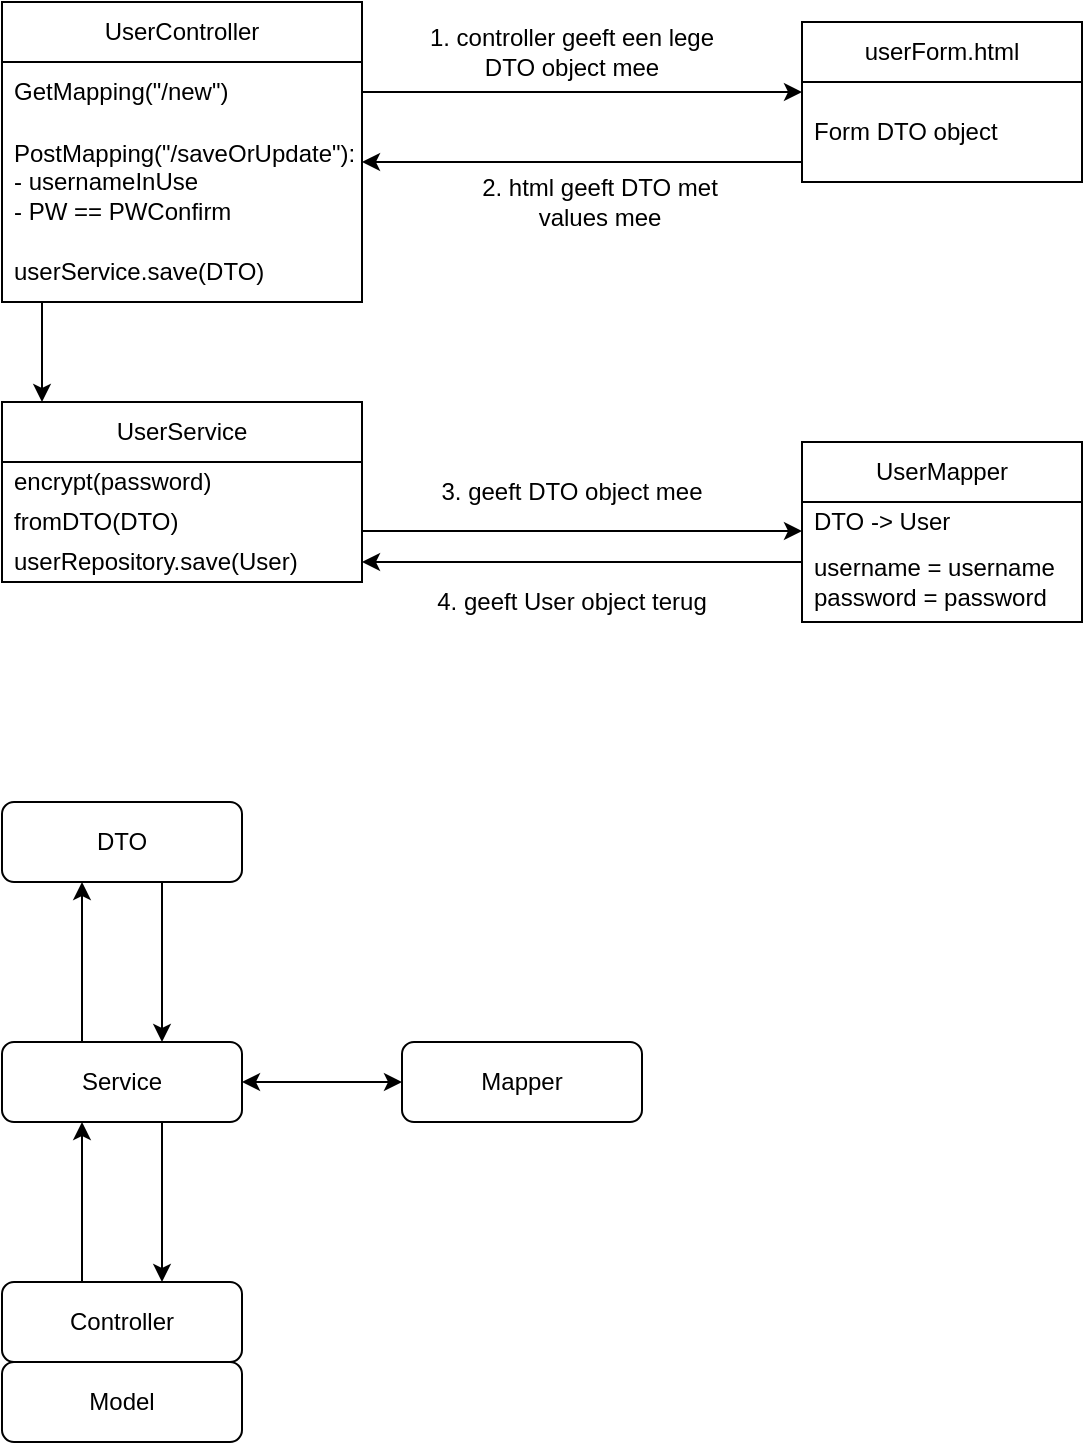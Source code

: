 <mxfile version="27.1.6">
  <diagram name="Pagina-1" id="CONsrEga4MhHRmRTT-QB">
    <mxGraphModel dx="659" dy="484" grid="1" gridSize="10" guides="1" tooltips="1" connect="1" arrows="1" fold="1" page="1" pageScale="1" pageWidth="827" pageHeight="1169" math="0" shadow="0">
      <root>
        <mxCell id="0" />
        <mxCell id="1" parent="0" />
        <mxCell id="LdfANYweTJ6tEkpWnPVy-1" value="UserController" style="swimlane;fontStyle=0;childLayout=stackLayout;horizontal=1;startSize=30;horizontalStack=0;resizeParent=1;resizeParentMax=0;resizeLast=0;collapsible=1;marginBottom=0;whiteSpace=wrap;html=1;" parent="1" vertex="1">
          <mxGeometry x="40" y="80" width="180" height="150" as="geometry" />
        </mxCell>
        <mxCell id="LdfANYweTJ6tEkpWnPVy-3" value="GetMapping(&quot;/new&quot;)" style="text;strokeColor=none;fillColor=none;align=left;verticalAlign=middle;spacingLeft=4;spacingRight=4;overflow=hidden;points=[[0,0.5],[1,0.5]];portConstraint=eastwest;rotatable=0;whiteSpace=wrap;html=1;" parent="LdfANYweTJ6tEkpWnPVy-1" vertex="1">
          <mxGeometry y="30" width="180" height="30" as="geometry" />
        </mxCell>
        <mxCell id="LdfANYweTJ6tEkpWnPVy-24" value="PostMapping(&quot;/saveOrUpdate&quot;):&lt;div&gt;- usernameInUse&lt;/div&gt;&lt;div&gt;- PW == PWConfirm&lt;/div&gt;" style="text;strokeColor=none;fillColor=none;align=left;verticalAlign=middle;spacingLeft=4;spacingRight=4;overflow=hidden;points=[[0,0.5],[1,0.5]];portConstraint=eastwest;rotatable=0;whiteSpace=wrap;html=1;" parent="LdfANYweTJ6tEkpWnPVy-1" vertex="1">
          <mxGeometry y="60" width="180" height="60" as="geometry" />
        </mxCell>
        <mxCell id="LdfANYweTJ6tEkpWnPVy-30" value="userService.save(DTO)" style="text;strokeColor=none;fillColor=none;align=left;verticalAlign=middle;spacingLeft=4;spacingRight=4;overflow=hidden;points=[[0,0.5],[1,0.5]];portConstraint=eastwest;rotatable=0;whiteSpace=wrap;html=1;" parent="LdfANYweTJ6tEkpWnPVy-1" vertex="1">
          <mxGeometry y="120" width="180" height="30" as="geometry" />
        </mxCell>
        <mxCell id="LdfANYweTJ6tEkpWnPVy-5" value="userForm.html" style="swimlane;fontStyle=0;childLayout=stackLayout;horizontal=1;startSize=30;horizontalStack=0;resizeParent=1;resizeParentMax=0;resizeLast=0;collapsible=1;marginBottom=0;whiteSpace=wrap;html=1;" parent="1" vertex="1">
          <mxGeometry x="440" y="90" width="140" height="80" as="geometry" />
        </mxCell>
        <mxCell id="LdfANYweTJ6tEkpWnPVy-6" value="Form DTO object" style="text;strokeColor=none;fillColor=none;align=left;verticalAlign=middle;spacingLeft=4;spacingRight=4;overflow=hidden;points=[[0,0.5],[1,0.5]];portConstraint=eastwest;rotatable=0;whiteSpace=wrap;html=1;" parent="LdfANYweTJ6tEkpWnPVy-5" vertex="1">
          <mxGeometry y="30" width="140" height="50" as="geometry" />
        </mxCell>
        <mxCell id="LdfANYweTJ6tEkpWnPVy-11" value="UserService" style="swimlane;fontStyle=0;childLayout=stackLayout;horizontal=1;startSize=30;horizontalStack=0;resizeParent=1;resizeParentMax=0;resizeLast=0;collapsible=1;marginBottom=0;whiteSpace=wrap;html=1;" parent="1" vertex="1">
          <mxGeometry x="40" y="280" width="180" height="90" as="geometry" />
        </mxCell>
        <mxCell id="LdfANYweTJ6tEkpWnPVy-35" value="encrypt(password)" style="text;strokeColor=none;fillColor=none;align=left;verticalAlign=middle;spacingLeft=4;spacingRight=4;overflow=hidden;points=[[0,0.5],[1,0.5]];portConstraint=eastwest;rotatable=0;whiteSpace=wrap;html=1;" parent="LdfANYweTJ6tEkpWnPVy-11" vertex="1">
          <mxGeometry y="30" width="180" height="20" as="geometry" />
        </mxCell>
        <mxCell id="LdfANYweTJ6tEkpWnPVy-14" value="fromDTO(DTO)" style="text;strokeColor=none;fillColor=none;align=left;verticalAlign=middle;spacingLeft=4;spacingRight=4;overflow=hidden;points=[[0,0.5],[1,0.5]];portConstraint=eastwest;rotatable=0;whiteSpace=wrap;html=1;" parent="LdfANYweTJ6tEkpWnPVy-11" vertex="1">
          <mxGeometry y="50" width="180" height="20" as="geometry" />
        </mxCell>
        <mxCell id="LdfANYweTJ6tEkpWnPVy-16" value="userRepository.save(User)" style="text;strokeColor=none;fillColor=none;align=left;verticalAlign=middle;spacingLeft=4;spacingRight=4;overflow=hidden;points=[[0,0.5],[1,0.5]];portConstraint=eastwest;rotatable=0;whiteSpace=wrap;html=1;" parent="LdfANYweTJ6tEkpWnPVy-11" vertex="1">
          <mxGeometry y="70" width="180" height="20" as="geometry" />
        </mxCell>
        <mxCell id="LdfANYweTJ6tEkpWnPVy-17" value="" style="endArrow=classic;html=1;rounded=0;" parent="1" edge="1">
          <mxGeometry width="50" height="50" relative="1" as="geometry">
            <mxPoint x="220" y="125" as="sourcePoint" />
            <mxPoint x="440" y="125" as="targetPoint" />
          </mxGeometry>
        </mxCell>
        <mxCell id="LdfANYweTJ6tEkpWnPVy-19" value="1. controller geeft een lege DTO object mee" style="text;html=1;align=center;verticalAlign=middle;whiteSpace=wrap;rounded=0;" parent="1" vertex="1">
          <mxGeometry x="250" y="85" width="150" height="40" as="geometry" />
        </mxCell>
        <mxCell id="LdfANYweTJ6tEkpWnPVy-20" value="" style="endArrow=classic;html=1;rounded=0;" parent="1" edge="1">
          <mxGeometry width="50" height="50" relative="1" as="geometry">
            <mxPoint x="440" y="160" as="sourcePoint" />
            <mxPoint x="220" y="160" as="targetPoint" />
          </mxGeometry>
        </mxCell>
        <mxCell id="LdfANYweTJ6tEkpWnPVy-22" value="2. html geeft DTO met values mee" style="text;html=1;align=center;verticalAlign=middle;whiteSpace=wrap;rounded=0;" parent="1" vertex="1">
          <mxGeometry x="264" y="160" width="150" height="40" as="geometry" />
        </mxCell>
        <mxCell id="LdfANYweTJ6tEkpWnPVy-23" value="" style="endArrow=classic;html=1;rounded=0;" parent="1" edge="1">
          <mxGeometry width="50" height="50" relative="1" as="geometry">
            <mxPoint x="60" y="230" as="sourcePoint" />
            <mxPoint x="60" y="280" as="targetPoint" />
          </mxGeometry>
        </mxCell>
        <mxCell id="LdfANYweTJ6tEkpWnPVy-31" value="UserMapper" style="swimlane;fontStyle=0;childLayout=stackLayout;horizontal=1;startSize=30;horizontalStack=0;resizeParent=1;resizeParentMax=0;resizeLast=0;collapsible=1;marginBottom=0;whiteSpace=wrap;html=1;" parent="1" vertex="1">
          <mxGeometry x="440" y="300" width="140" height="90" as="geometry" />
        </mxCell>
        <mxCell id="LdfANYweTJ6tEkpWnPVy-32" value="DTO -&amp;gt; User" style="text;strokeColor=none;fillColor=none;align=left;verticalAlign=middle;spacingLeft=4;spacingRight=4;overflow=hidden;points=[[0,0.5],[1,0.5]];portConstraint=eastwest;rotatable=0;whiteSpace=wrap;html=1;" parent="LdfANYweTJ6tEkpWnPVy-31" vertex="1">
          <mxGeometry y="30" width="140" height="20" as="geometry" />
        </mxCell>
        <mxCell id="LdfANYweTJ6tEkpWnPVy-34" value="username = username&lt;div&gt;password = password&lt;/div&gt;" style="text;strokeColor=none;fillColor=none;align=left;verticalAlign=middle;spacingLeft=4;spacingRight=4;overflow=hidden;points=[[0,0.5],[1,0.5]];portConstraint=eastwest;rotatable=0;whiteSpace=wrap;html=1;" parent="LdfANYweTJ6tEkpWnPVy-31" vertex="1">
          <mxGeometry y="50" width="140" height="40" as="geometry" />
        </mxCell>
        <mxCell id="LdfANYweTJ6tEkpWnPVy-38" value="" style="endArrow=classic;html=1;rounded=0;" parent="1" edge="1">
          <mxGeometry width="50" height="50" relative="1" as="geometry">
            <mxPoint x="220" y="344.5" as="sourcePoint" />
            <mxPoint x="440" y="344.5" as="targetPoint" />
          </mxGeometry>
        </mxCell>
        <mxCell id="LdfANYweTJ6tEkpWnPVy-39" value="3. geeft DTO object mee" style="text;html=1;align=center;verticalAlign=middle;whiteSpace=wrap;rounded=0;" parent="1" vertex="1">
          <mxGeometry x="250" y="304.5" width="150" height="40" as="geometry" />
        </mxCell>
        <mxCell id="LdfANYweTJ6tEkpWnPVy-40" value="" style="endArrow=classic;html=1;rounded=0;" parent="1" edge="1">
          <mxGeometry width="50" height="50" relative="1" as="geometry">
            <mxPoint x="440" y="360" as="sourcePoint" />
            <mxPoint x="220" y="360" as="targetPoint" />
          </mxGeometry>
        </mxCell>
        <mxCell id="LdfANYweTJ6tEkpWnPVy-41" value="4. geeft User object terug" style="text;html=1;align=center;verticalAlign=middle;whiteSpace=wrap;rounded=0;" parent="1" vertex="1">
          <mxGeometry x="250" y="360" width="150" height="40" as="geometry" />
        </mxCell>
        <mxCell id="xUbD9jPjZr5gDSAu7Q2N-2" value="DTO" style="rounded=1;whiteSpace=wrap;html=1;" vertex="1" parent="1">
          <mxGeometry x="40" y="480" width="120" height="40" as="geometry" />
        </mxCell>
        <mxCell id="xUbD9jPjZr5gDSAu7Q2N-4" value="Service" style="rounded=1;whiteSpace=wrap;html=1;" vertex="1" parent="1">
          <mxGeometry x="40" y="600" width="120" height="40" as="geometry" />
        </mxCell>
        <mxCell id="xUbD9jPjZr5gDSAu7Q2N-5" value="Controller" style="rounded=1;whiteSpace=wrap;html=1;" vertex="1" parent="1">
          <mxGeometry x="40" y="720" width="120" height="40" as="geometry" />
        </mxCell>
        <mxCell id="xUbD9jPjZr5gDSAu7Q2N-6" value="Model" style="rounded=1;whiteSpace=wrap;html=1;" vertex="1" parent="1">
          <mxGeometry x="40" y="760" width="120" height="40" as="geometry" />
        </mxCell>
        <mxCell id="xUbD9jPjZr5gDSAu7Q2N-7" value="Mapper" style="rounded=1;whiteSpace=wrap;html=1;" vertex="1" parent="1">
          <mxGeometry x="240" y="600" width="120" height="40" as="geometry" />
        </mxCell>
        <mxCell id="xUbD9jPjZr5gDSAu7Q2N-8" value="" style="endArrow=classic;html=1;rounded=0;" edge="1" parent="1">
          <mxGeometry width="50" height="50" relative="1" as="geometry">
            <mxPoint x="80" y="600" as="sourcePoint" />
            <mxPoint x="80" y="520" as="targetPoint" />
          </mxGeometry>
        </mxCell>
        <mxCell id="xUbD9jPjZr5gDSAu7Q2N-9" value="" style="endArrow=classic;html=1;rounded=0;" edge="1" parent="1">
          <mxGeometry width="50" height="50" relative="1" as="geometry">
            <mxPoint x="80" y="720" as="sourcePoint" />
            <mxPoint x="80" y="640" as="targetPoint" />
          </mxGeometry>
        </mxCell>
        <mxCell id="xUbD9jPjZr5gDSAu7Q2N-10" value="" style="endArrow=classic;html=1;rounded=0;" edge="1" parent="1">
          <mxGeometry width="50" height="50" relative="1" as="geometry">
            <mxPoint x="120" y="520" as="sourcePoint" />
            <mxPoint x="120" y="600" as="targetPoint" />
          </mxGeometry>
        </mxCell>
        <mxCell id="xUbD9jPjZr5gDSAu7Q2N-13" value="" style="endArrow=classic;html=1;rounded=0;" edge="1" parent="1">
          <mxGeometry width="50" height="50" relative="1" as="geometry">
            <mxPoint x="120" y="640" as="sourcePoint" />
            <mxPoint x="120" y="720" as="targetPoint" />
          </mxGeometry>
        </mxCell>
        <mxCell id="xUbD9jPjZr5gDSAu7Q2N-14" value="" style="endArrow=classic;startArrow=classic;html=1;rounded=0;entryX=0;entryY=0.5;entryDx=0;entryDy=0;" edge="1" parent="1" target="xUbD9jPjZr5gDSAu7Q2N-7">
          <mxGeometry width="50" height="50" relative="1" as="geometry">
            <mxPoint x="160" y="620" as="sourcePoint" />
            <mxPoint x="210" y="570" as="targetPoint" />
          </mxGeometry>
        </mxCell>
      </root>
    </mxGraphModel>
  </diagram>
</mxfile>
